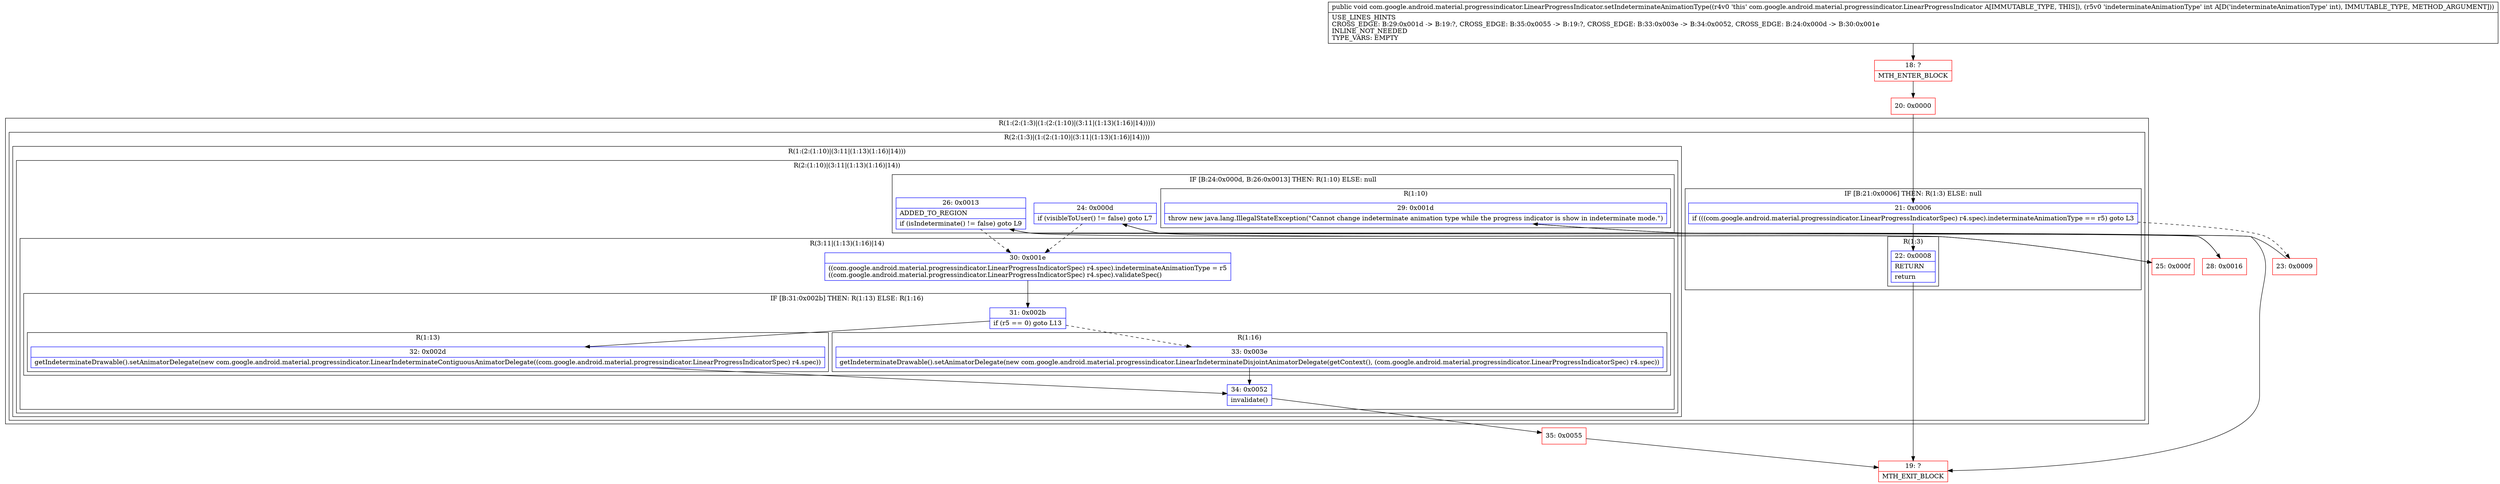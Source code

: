 digraph "CFG forcom.google.android.material.progressindicator.LinearProgressIndicator.setIndeterminateAnimationType(I)V" {
subgraph cluster_Region_163591813 {
label = "R(1:(2:(1:3)|(1:(2:(1:10)|(3:11|(1:13)(1:16)|14)))))";
node [shape=record,color=blue];
subgraph cluster_Region_1280660774 {
label = "R(2:(1:3)|(1:(2:(1:10)|(3:11|(1:13)(1:16)|14))))";
node [shape=record,color=blue];
subgraph cluster_IfRegion_47691900 {
label = "IF [B:21:0x0006] THEN: R(1:3) ELSE: null";
node [shape=record,color=blue];
Node_21 [shape=record,label="{21\:\ 0x0006|if (((com.google.android.material.progressindicator.LinearProgressIndicatorSpec) r4.spec).indeterminateAnimationType == r5) goto L3\l}"];
subgraph cluster_Region_991675068 {
label = "R(1:3)";
node [shape=record,color=blue];
Node_22 [shape=record,label="{22\:\ 0x0008|RETURN\l|return\l}"];
}
}
subgraph cluster_Region_862437188 {
label = "R(1:(2:(1:10)|(3:11|(1:13)(1:16)|14)))";
node [shape=record,color=blue];
subgraph cluster_Region_1434267755 {
label = "R(2:(1:10)|(3:11|(1:13)(1:16)|14))";
node [shape=record,color=blue];
subgraph cluster_IfRegion_1792440032 {
label = "IF [B:24:0x000d, B:26:0x0013] THEN: R(1:10) ELSE: null";
node [shape=record,color=blue];
Node_24 [shape=record,label="{24\:\ 0x000d|if (visibleToUser() != false) goto L7\l}"];
Node_26 [shape=record,label="{26\:\ 0x0013|ADDED_TO_REGION\l|if (isIndeterminate() != false) goto L9\l}"];
subgraph cluster_Region_264062756 {
label = "R(1:10)";
node [shape=record,color=blue];
Node_29 [shape=record,label="{29\:\ 0x001d|throw new java.lang.IllegalStateException(\"Cannot change indeterminate animation type while the progress indicator is show in indeterminate mode.\")\l}"];
}
}
subgraph cluster_Region_28201992 {
label = "R(3:11|(1:13)(1:16)|14)";
node [shape=record,color=blue];
Node_30 [shape=record,label="{30\:\ 0x001e|((com.google.android.material.progressindicator.LinearProgressIndicatorSpec) r4.spec).indeterminateAnimationType = r5\l((com.google.android.material.progressindicator.LinearProgressIndicatorSpec) r4.spec).validateSpec()\l}"];
subgraph cluster_IfRegion_1038926398 {
label = "IF [B:31:0x002b] THEN: R(1:13) ELSE: R(1:16)";
node [shape=record,color=blue];
Node_31 [shape=record,label="{31\:\ 0x002b|if (r5 == 0) goto L13\l}"];
subgraph cluster_Region_1691664917 {
label = "R(1:13)";
node [shape=record,color=blue];
Node_32 [shape=record,label="{32\:\ 0x002d|getIndeterminateDrawable().setAnimatorDelegate(new com.google.android.material.progressindicator.LinearIndeterminateContiguousAnimatorDelegate((com.google.android.material.progressindicator.LinearProgressIndicatorSpec) r4.spec))\l}"];
}
subgraph cluster_Region_20266444 {
label = "R(1:16)";
node [shape=record,color=blue];
Node_33 [shape=record,label="{33\:\ 0x003e|getIndeterminateDrawable().setAnimatorDelegate(new com.google.android.material.progressindicator.LinearIndeterminateDisjointAnimatorDelegate(getContext(), (com.google.android.material.progressindicator.LinearProgressIndicatorSpec) r4.spec))\l}"];
}
}
Node_34 [shape=record,label="{34\:\ 0x0052|invalidate()\l}"];
}
}
}
}
}
Node_18 [shape=record,color=red,label="{18\:\ ?|MTH_ENTER_BLOCK\l}"];
Node_20 [shape=record,color=red,label="{20\:\ 0x0000}"];
Node_19 [shape=record,color=red,label="{19\:\ ?|MTH_EXIT_BLOCK\l}"];
Node_23 [shape=record,color=red,label="{23\:\ 0x0009}"];
Node_25 [shape=record,color=red,label="{25\:\ 0x000f}"];
Node_28 [shape=record,color=red,label="{28\:\ 0x0016}"];
Node_35 [shape=record,color=red,label="{35\:\ 0x0055}"];
MethodNode[shape=record,label="{public void com.google.android.material.progressindicator.LinearProgressIndicator.setIndeterminateAnimationType((r4v0 'this' com.google.android.material.progressindicator.LinearProgressIndicator A[IMMUTABLE_TYPE, THIS]), (r5v0 'indeterminateAnimationType' int A[D('indeterminateAnimationType' int), IMMUTABLE_TYPE, METHOD_ARGUMENT]))  | USE_LINES_HINTS\lCROSS_EDGE: B:29:0x001d \-\> B:19:?, CROSS_EDGE: B:35:0x0055 \-\> B:19:?, CROSS_EDGE: B:33:0x003e \-\> B:34:0x0052, CROSS_EDGE: B:24:0x000d \-\> B:30:0x001e\lINLINE_NOT_NEEDED\lTYPE_VARS: EMPTY\l}"];
MethodNode -> Node_18;Node_21 -> Node_22;
Node_21 -> Node_23[style=dashed];
Node_22 -> Node_19;
Node_24 -> Node_25;
Node_24 -> Node_30[style=dashed];
Node_26 -> Node_28;
Node_26 -> Node_30[style=dashed];
Node_29 -> Node_19;
Node_30 -> Node_31;
Node_31 -> Node_32;
Node_31 -> Node_33[style=dashed];
Node_32 -> Node_34;
Node_33 -> Node_34;
Node_34 -> Node_35;
Node_18 -> Node_20;
Node_20 -> Node_21;
Node_23 -> Node_24;
Node_25 -> Node_26;
Node_28 -> Node_29;
Node_35 -> Node_19;
}

